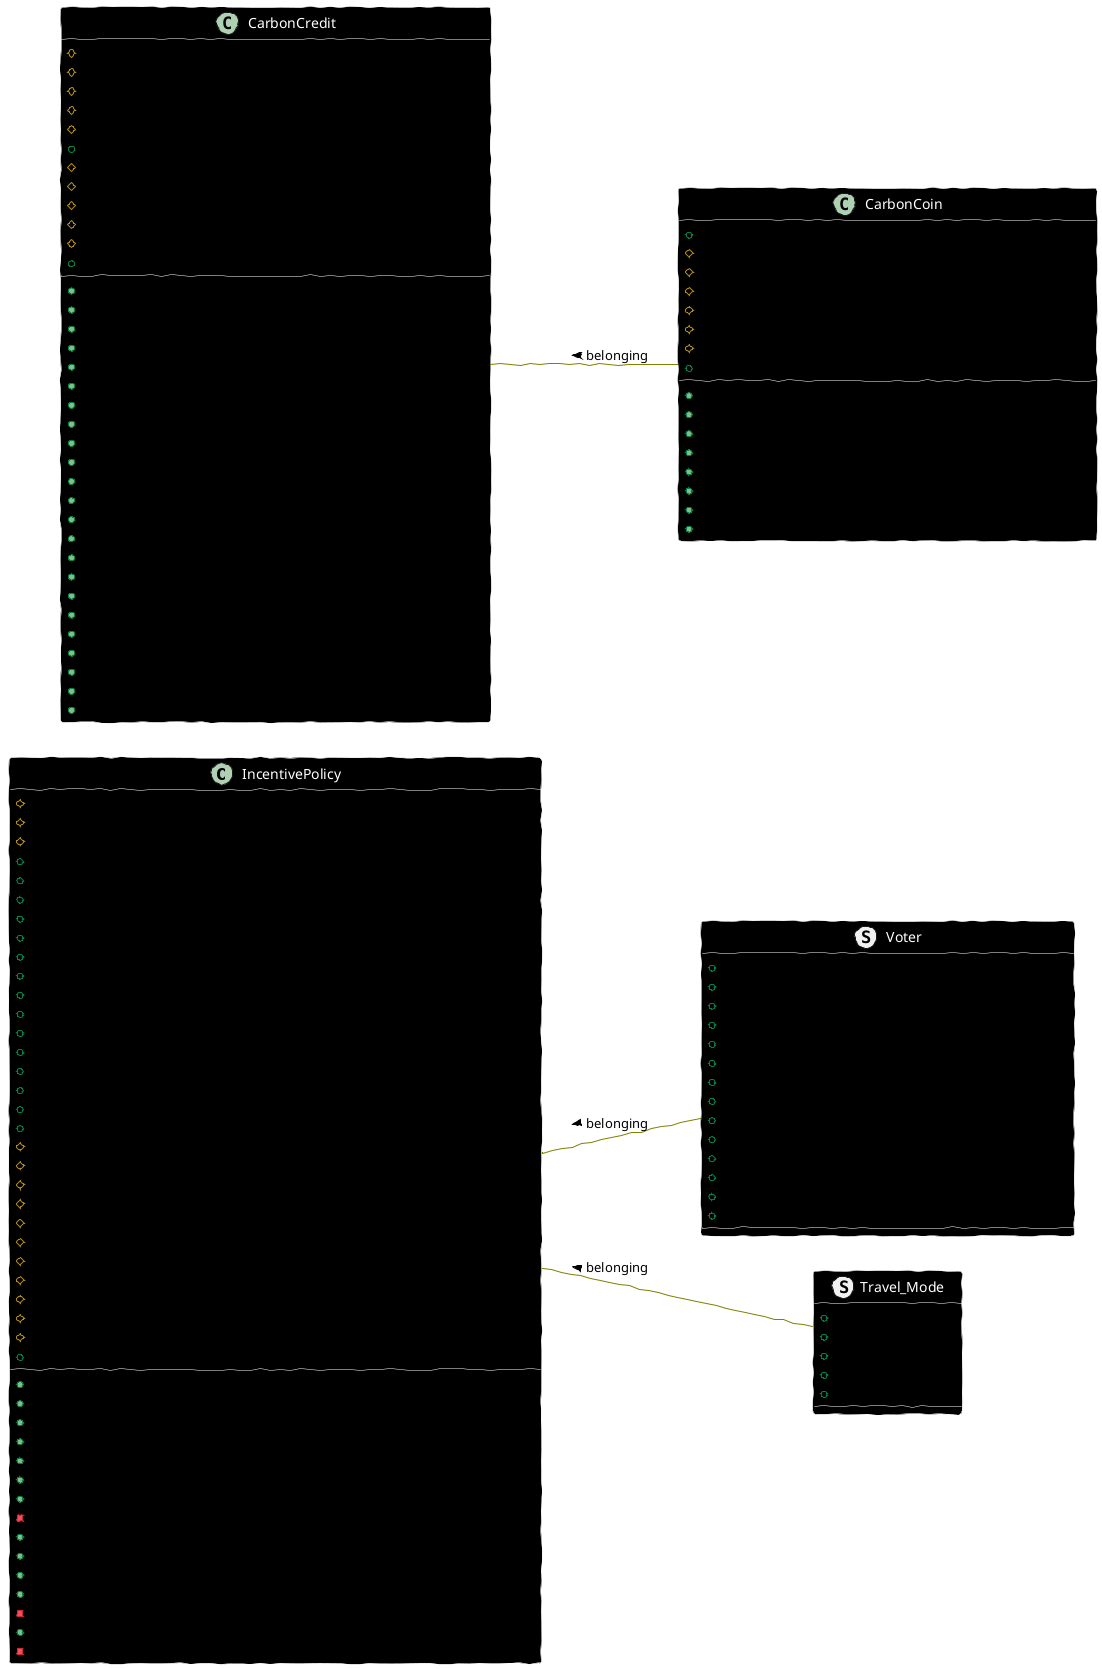 @startuml TokenSmartContract
left to right direction

'这个作用将线条模糊和扭曲化
skinparam handwritten true
skinparam packageStyle rectangle actor customer

'下面的这些定  义了角色和用例的一些颜色设置
skinparam usecase {
    BackgroundColor Green
    BorderColor DarkSlateGray
    ArrowColor Olive
    ActorBorderColor black
    ActorFontName Courier
}

skinparam class{
    BackgroundColor black
    BorderColor white
    FontColor white
}



class IncentivePolicy{
    #car_cost: int
    #bus_cost:int
    #heavy_rail_cost:int
    +Voter:struct
    +Travel_Mode:struct
    +voters:mapping
    +EachRoundCarbonSavingUsers:mapping
    +verifiedCarbonCredit:mapping
    +getVerifiedRound:mapping
    +getCarbonCoinAmountForSpecificRound:mapping
    +EachUserSaveCarbonForVerifiedSpecificRound:mapping
    +verifyUniqueCarbonSavingUser:mapping
    +verifyAllUserCarbonSaving:int[]
    +verifyAllUserCarbonCredit:int[]
    +voters_:Voter[]
    +allUserAddress:address[]
    +carbonSavingUsers:address[]
    +EachCarbonSavingUserForVerifiedSpecificRound:address[]
    #initialTargetAllowance:int
    #fresh_round:int
    #votingUser:int
    #chairperson:address
    #round:uint
    #allCarbonCreditAmounts:uint256
    #CurrentCarbonCredit:uint256
    #THRESHOLD:int
    #currentCarbonSavingValue:int
    #verifiedCarbonSavingValueForSepecificRound:int
    #cc_1:CarbonCoin
    +getTHRESHOLD():int
    +setTHRESHOLD(int _THRESHOLD)
    +getTypeOfCarbonCoinForUser:CarbonCoinV2[] memory
    +initialNewUser()
    +setTravelDataBySensor(Travel_mode memory _travel_mode)
    +calculateCurrentCarbonCost()
    +calculateEachUserCarbonSavings():int
    +verify(uint roundToVerifyThirdParty, int _carbonSavingValue, address sender)
    -verifyToThirdParty(uint _roundToVerifyThirdParty, int carbonSaving)
    +mintCarbonCoinForSpecificRound(CarbonCredit carbonCredit):CarbonCoinV2
    +distributeToEachUsers(uint thisRound)
    +transferToCarbonCredit(uint256 value, CarbonCredit _carboncredit):bool
    +purchaseTheCarbonCreditAndThirdParty(uint256 value):bool
    -burnTheRetringCarbonCoin(CarbonCredit carboncredit):bool
    +theNewRound()
    -UpateUsersTargetAllowance(Voter storage _voter)
}

struct Voter{
    +target_carbon_allowance:int
    +carbon_cost_per_week:int[]
    +currentWeek_carbonSaving:int
    +allCarbonSaving:int
    +AllCarbonCoin:uint256
    +carboncoin:CarbonCoin[]
    +decreasedAllowancePercentage_[]:int
    +isVoted:int
    +round:int
    +sensor_travel_mode:Travel_mode
    +expect_travel_mode:Travel_mode
    +verifyCarbonSavingEachRound:mapping
    +verifyCarbonSavingEachRoundOnlyForUser:mapping
    +TheNumberOfEachTypeCarbonCoin:mapping

}

struct Travel_Mode{
    +passenger_cars:int
    +bus:int
    +heavy_rail:int
    +walking:int
    +cycling:int
}


class CarbonCredit{
    #ID:uint256
    #carbonCreditOwner: address
    #createTimestamp: uint
    #retireTimestamp:uint
    #number:uint256
    +round:uint256
    #isBurn:bool
    #isUsed:bool
    #AVALIABLE_TIME:uint256
    #IDByThirdParty:uint256[]
    #price:uint256
    +getIDByThirdParty():uint256[] memory
    +setIDByThirdParty(uint256[] memory _IDByThirdParty)
    +getPrice():uint256
    +setPrice(uint256 _price)
    +getNumber():uint256
    +setNumber(uint256 _number)
    +getAVALIABLE_TIME():uint256
    +setAVALIABLE_TIME(uint256 _AVALIABLE_TIME, uint256 _Uint)
    +getCarbonCreditID():uint256
    +setCarbonCreditID(uint256 _ID)
    +getCarbonCreditID():uint256
    +setCarbonCreditID(uint256 _ID)
    +getCarbonCreditOwner:address
    +setCarbonCreditOwner(address _carbonCreditOwner)
    +getRound():uint256
    +setRound(uint256 _round)
    +getIsBurn():bool
    +setIsBurn(bool _isBurn)
    +getIsUsed():bool
    +setIsUsed(bool _isUsed) 
    +getCarbonCreditTimeStamp():uint256
    +getCarbonCreditRetireTimeStamp():uint256
    +getRetireTimeStamp():uint256
    +verify(CarbonCredit carboncredit):bool
}


class CarbonCoin{
    +i_owner: address
    #belongedCarbonCredit: CarbonCredit
    #number:int
    #CarbonCreditID: uint256
    #carbonCoinTimeStamp:uint256
    #carbonCoinRetireTimeStamp:uint256
    #AVALIABLE_TIME:uint256
    +round:uint256
    +getNumber():int
    +getAVALIABLE_TIME();uint256
    +setAVALIABLE_TIME(uint256 _AVALIABLE_TIME)
    +getCarbonCreditID():uint256
    +setCarbonCreditID(uint256 _ID)
    +getCarbonCoinTimeStamp():uint256
    +setCarbonCoinRetireTimeStamp(uint256 _RetireTimeStamp)
    +getRetireTimeStamp():uint256
}


CarbonCredit -- CarbonCoin: < belonging 

IncentivePolicy -- Voter: < belonging

IncentivePolicy -- Travel_Mode: < belonging

@enduml